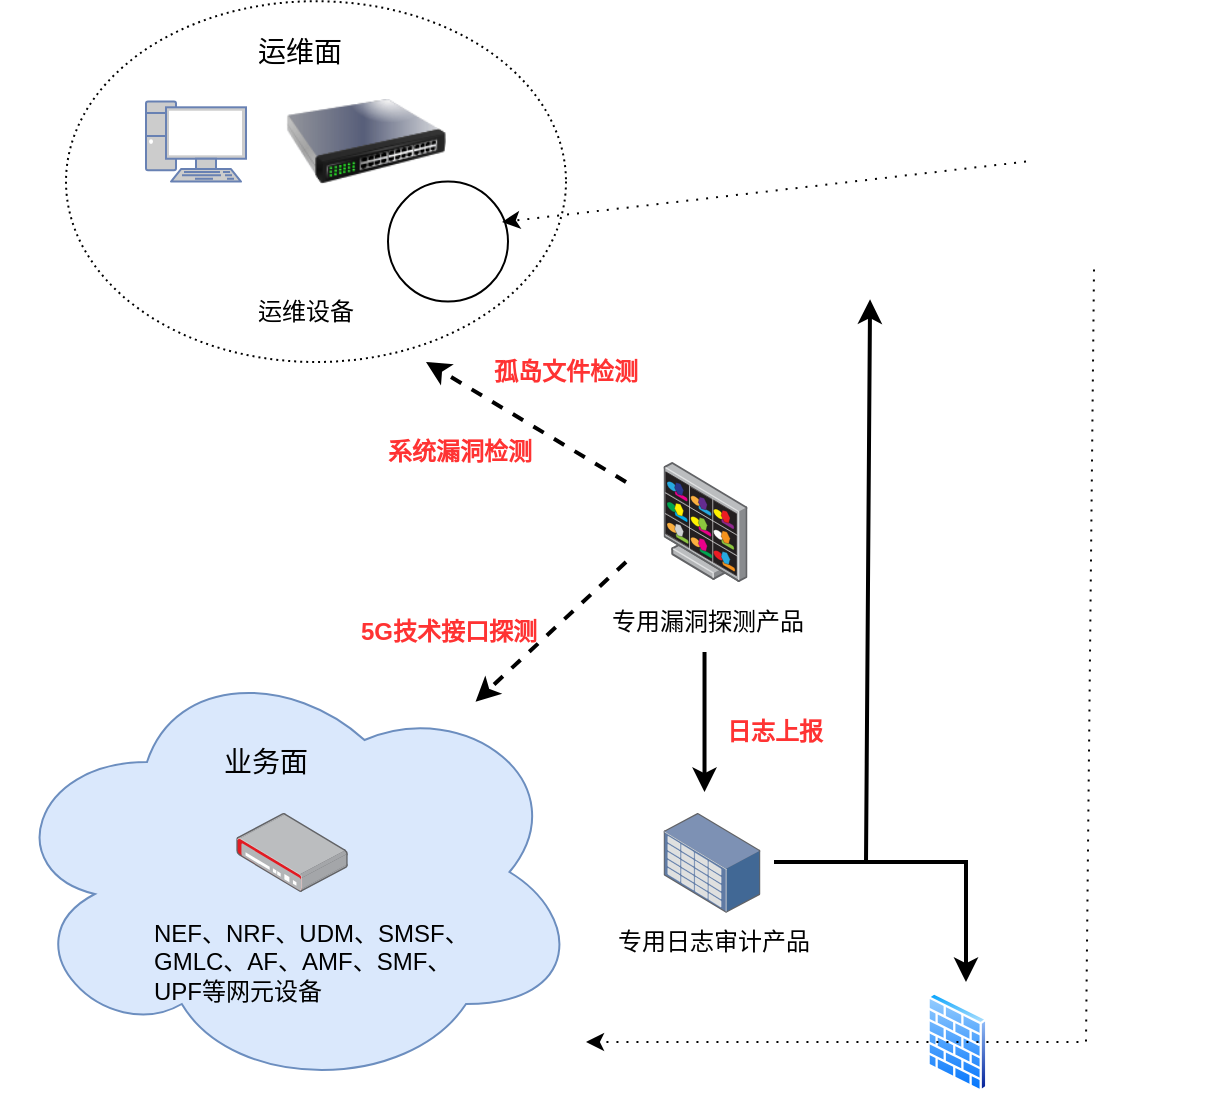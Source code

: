 <mxfile version="26.0.2">
  <diagram name="第 1 页" id="jQHDzBE87T-AuKWXarQF">
    <mxGraphModel dx="794" dy="446" grid="1" gridSize="10" guides="1" tooltips="1" connect="1" arrows="1" fold="1" page="1" pageScale="1" pageWidth="827" pageHeight="1169" math="0" shadow="0">
      <root>
        <mxCell id="0" />
        <mxCell id="1" parent="0" />
        <mxCell id="7_sWBEAfQF-QPwH51Nvz-1" value="" style="ellipse;shape=cloud;whiteSpace=wrap;html=1;fillColor=#dae8fc;strokeColor=#6c8ebf;" parent="1" vertex="1">
          <mxGeometry x="28" y="435" width="290" height="220" as="geometry" />
        </mxCell>
        <mxCell id="7_sWBEAfQF-QPwH51Nvz-2" value="" style="image;points=[];aspect=fixed;html=1;align=center;shadow=0;dashed=0;image=img/lib/allied_telesis/security/Router_VPN.svg;" parent="1" vertex="1">
          <mxGeometry x="145.1" y="515.4" width="55.8" height="39.6" as="geometry" />
        </mxCell>
        <mxCell id="7_sWBEAfQF-QPwH51Nvz-3" value="NEF、NRF、UDM、SMSF、GMLC、AF、AMF、SMF、UPF等网元设备" style="text;strokeColor=none;fillColor=none;align=left;verticalAlign=middle;spacingLeft=4;spacingRight=4;overflow=hidden;points=[[0,0.5],[1,0.5]];portConstraint=eastwest;rotatable=0;whiteSpace=wrap;html=1;" parent="1" vertex="1">
          <mxGeometry x="98" y="565" width="170" height="50" as="geometry" />
        </mxCell>
        <mxCell id="7_sWBEAfQF-QPwH51Nvz-4" value="" style="ellipse;whiteSpace=wrap;html=1;dashed=1;dashPattern=1 2;" parent="1" vertex="1">
          <mxGeometry x="60" y="109.6" width="250" height="180.4" as="geometry" />
        </mxCell>
        <mxCell id="7_sWBEAfQF-QPwH51Nvz-6" value="" style="fontColor=#0066CC;verticalAlign=top;verticalLabelPosition=bottom;labelPosition=center;align=center;html=1;outlineConnect=0;fillColor=#CCCCCC;strokeColor=#6881B3;gradientColor=none;gradientDirection=north;strokeWidth=2;shape=mxgraph.networks.pc;" parent="1" vertex="1">
          <mxGeometry x="100" y="159.8" width="50" height="40" as="geometry" />
        </mxCell>
        <mxCell id="7_sWBEAfQF-QPwH51Nvz-7" value="" style="image;html=1;image=img/lib/clip_art/networking/Switch_128x128.png" parent="1" vertex="1">
          <mxGeometry x="170" y="139.8" width="80" height="80" as="geometry" />
        </mxCell>
        <mxCell id="7_sWBEAfQF-QPwH51Nvz-8" value="运维设备" style="text;strokeColor=none;fillColor=none;align=left;verticalAlign=middle;spacingLeft=4;spacingRight=4;overflow=hidden;points=[[0,0.5],[1,0.5]];portConstraint=eastwest;rotatable=0;whiteSpace=wrap;html=1;" parent="1" vertex="1">
          <mxGeometry x="150" y="250" width="80" height="30" as="geometry" />
        </mxCell>
        <mxCell id="7_sWBEAfQF-QPwH51Nvz-9" value="&lt;font style=&quot;font-size: 14px;&quot;&gt;运维面&lt;/font&gt;" style="text;strokeColor=none;fillColor=none;align=left;verticalAlign=middle;spacingLeft=4;spacingRight=4;overflow=hidden;points=[[0,0.5],[1,0.5]];portConstraint=eastwest;rotatable=0;whiteSpace=wrap;html=1;" parent="1" vertex="1">
          <mxGeometry x="150" y="120" width="80" height="30" as="geometry" />
        </mxCell>
        <mxCell id="7_sWBEAfQF-QPwH51Nvz-10" value="&lt;font style=&quot;font-size: 14px;&quot;&gt;业务面&lt;/font&gt;" style="text;strokeColor=none;fillColor=none;align=left;verticalAlign=middle;spacingLeft=4;spacingRight=4;overflow=hidden;points=[[0,0.5],[1,0.5]];portConstraint=eastwest;rotatable=0;whiteSpace=wrap;html=1;" parent="1" vertex="1">
          <mxGeometry x="133" y="474.8" width="80" height="30" as="geometry" />
        </mxCell>
        <mxCell id="7_sWBEAfQF-QPwH51Nvz-11" value="" style="image;points=[];aspect=fixed;html=1;align=center;shadow=0;dashed=0;image=img/lib/allied_telesis/security/DVS_Surveillance_Monitor.svg;" parent="1" vertex="1">
          <mxGeometry x="358.76" y="340" width="42" height="60" as="geometry" />
        </mxCell>
        <mxCell id="7_sWBEAfQF-QPwH51Nvz-12" value="专用漏洞探测产品" style="text;strokeColor=none;fillColor=none;align=left;verticalAlign=middle;spacingLeft=4;spacingRight=4;overflow=hidden;points=[[0,0.5],[1,0.5]];portConstraint=eastwest;rotatable=0;whiteSpace=wrap;html=1;" parent="1" vertex="1">
          <mxGeometry x="326.76" y="405" width="106" height="30" as="geometry" />
        </mxCell>
        <mxCell id="7_sWBEAfQF-QPwH51Nvz-16" value="" style="endArrow=classic;html=1;rounded=0;dashed=1;strokeWidth=2;" parent="1" edge="1">
          <mxGeometry width="50" height="50" relative="1" as="geometry">
            <mxPoint x="340" y="350" as="sourcePoint" />
            <mxPoint x="240" y="290" as="targetPoint" />
          </mxGeometry>
        </mxCell>
        <mxCell id="7_sWBEAfQF-QPwH51Nvz-17" value="" style="endArrow=classic;html=1;rounded=0;strokeWidth=2;" parent="1" edge="1">
          <mxGeometry width="50" height="50" relative="1" as="geometry">
            <mxPoint x="379.26" y="435" as="sourcePoint" />
            <mxPoint x="379.26" y="505" as="targetPoint" />
          </mxGeometry>
        </mxCell>
        <mxCell id="7_sWBEAfQF-QPwH51Nvz-18" value="" style="image;points=[];aspect=fixed;html=1;align=center;shadow=0;dashed=0;image=img/lib/allied_telesis/storage/Datacenter_Server_Storage_Unit_Large.svg;" parent="1" vertex="1">
          <mxGeometry x="358.76" y="515.4" width="48.48" height="50" as="geometry" />
        </mxCell>
        <mxCell id="7_sWBEAfQF-QPwH51Nvz-19" value="专用日志审计产品" style="text;strokeColor=none;fillColor=none;align=left;verticalAlign=middle;spacingLeft=4;spacingRight=4;overflow=hidden;points=[[0,0.5],[1,0.5]];portConstraint=eastwest;rotatable=0;whiteSpace=wrap;html=1;" parent="1" vertex="1">
          <mxGeometry x="330" y="565.4" width="106" height="30" as="geometry" />
        </mxCell>
        <mxCell id="7_sWBEAfQF-QPwH51Nvz-23" value="&lt;font color=&quot;#ff3333&quot;&gt;孤岛文件检测&lt;/font&gt;" style="text;strokeColor=none;fillColor=none;align=left;verticalAlign=middle;spacingLeft=4;spacingRight=4;overflow=hidden;points=[[0,0.5],[1,0.5]];portConstraint=eastwest;rotatable=0;whiteSpace=wrap;html=1;fontStyle=1" parent="1" vertex="1">
          <mxGeometry x="268" y="280" width="82" height="30" as="geometry" />
        </mxCell>
        <mxCell id="7_sWBEAfQF-QPwH51Nvz-24" value="&lt;font color=&quot;#ff3333&quot;&gt;系统漏洞检测&lt;/font&gt;" style="text;strokeColor=none;fillColor=none;align=left;verticalAlign=middle;spacingLeft=4;spacingRight=4;overflow=hidden;points=[[0,0.5],[1,0.5]];portConstraint=eastwest;rotatable=0;whiteSpace=wrap;html=1;fontStyle=1" parent="1" vertex="1">
          <mxGeometry x="215" y="320" width="82" height="30" as="geometry" />
        </mxCell>
        <mxCell id="7_sWBEAfQF-QPwH51Nvz-25" value="&lt;font color=&quot;#ff3333&quot;&gt;5G技术接口探测&lt;/font&gt;" style="text;html=1;align=center;verticalAlign=middle;resizable=0;points=[];autosize=1;strokeColor=none;fillColor=none;fontStyle=1" parent="1" vertex="1">
          <mxGeometry x="196" y="410" width="110" height="30" as="geometry" />
        </mxCell>
        <mxCell id="7_sWBEAfQF-QPwH51Nvz-26" value="&lt;font color=&quot;#ff3333&quot;&gt;日志上报&lt;/font&gt;" style="text;html=1;align=center;verticalAlign=middle;resizable=0;points=[];autosize=1;strokeColor=none;fillColor=none;fontStyle=1" parent="1" vertex="1">
          <mxGeometry x="379" y="460" width="70" height="30" as="geometry" />
        </mxCell>
        <mxCell id="Zv0glXcMbAM8p0TgQcGd-1" value="" style="endArrow=classic;html=1;rounded=0;dashed=1;strokeWidth=2;" edge="1" parent="1" target="7_sWBEAfQF-QPwH51Nvz-1">
          <mxGeometry width="50" height="50" relative="1" as="geometry">
            <mxPoint x="340" y="390" as="sourcePoint" />
            <mxPoint x="240" y="310" as="targetPoint" />
          </mxGeometry>
        </mxCell>
        <mxCell id="Zv0glXcMbAM8p0TgQcGd-4" value="" style="ellipse;whiteSpace=wrap;html=1;aspect=fixed;" vertex="1" parent="1">
          <mxGeometry x="221" y="199.8" width="60" height="60" as="geometry" />
        </mxCell>
        <mxCell id="Zv0glXcMbAM8p0TgQcGd-3" value="" style="shape=image;html=1;verticalAlign=top;verticalLabelPosition=bottom;labelBackgroundColor=#ffffff;imageAspect=0;aspect=fixed;image=https://cdn1.iconfinder.com/data/icons/competitive-strategy-and-corporate-training/512/570_Cybercrime_horse_internet_trojan_virus_cyber_spot_security-128.png" vertex="1" parent="1">
          <mxGeometry x="227" y="205.8" width="48" height="48" as="geometry" />
        </mxCell>
        <mxCell id="Zv0glXcMbAM8p0TgQcGd-6" value="" style="shape=image;html=1;verticalAlign=top;verticalLabelPosition=bottom;labelBackgroundColor=#ffffff;imageAspect=0;aspect=fixed;image=https://cdn0.iconfinder.com/data/icons/kameleon-free-pack/110/Hacker-128.png" vertex="1" parent="1">
          <mxGeometry x="510" y="115.8" width="128" height="128" as="geometry" />
        </mxCell>
        <mxCell id="Zv0glXcMbAM8p0TgQcGd-7" value="" style="endArrow=classic;html=1;rounded=0;entryX=0.95;entryY=0.337;entryDx=0;entryDy=0;entryPerimeter=0;dashed=1;dashPattern=1 4;" edge="1" parent="1" target="Zv0glXcMbAM8p0TgQcGd-4">
          <mxGeometry width="50" height="50" relative="1" as="geometry">
            <mxPoint x="540" y="189.8" as="sourcePoint" />
            <mxPoint x="590" y="139.8" as="targetPoint" />
          </mxGeometry>
        </mxCell>
        <mxCell id="Zv0glXcMbAM8p0TgQcGd-8" value="" style="shape=image;html=1;verticalAlign=top;verticalLabelPosition=bottom;labelBackgroundColor=#ffffff;imageAspect=0;aspect=fixed;image=https://cdn4.iconfinder.com/data/icons/office-time/512/21-128.png" vertex="1" parent="1">
          <mxGeometry x="420" y="189.4" width="70.4" height="70.4" as="geometry" />
        </mxCell>
        <mxCell id="Zv0glXcMbAM8p0TgQcGd-9" value="" style="endArrow=classic;html=1;rounded=0;entryX=0.597;entryY=0.984;entryDx=0;entryDy=0;entryPerimeter=0;strokeWidth=2;" edge="1" parent="1" target="Zv0glXcMbAM8p0TgQcGd-8">
          <mxGeometry width="50" height="50" relative="1" as="geometry">
            <mxPoint x="414" y="540" as="sourcePoint" />
            <mxPoint x="464" y="490" as="targetPoint" />
            <Array as="points">
              <mxPoint x="460" y="540" />
            </Array>
          </mxGeometry>
        </mxCell>
        <mxCell id="Zv0glXcMbAM8p0TgQcGd-11" value="" style="image;aspect=fixed;perimeter=ellipsePerimeter;html=1;align=center;shadow=0;dashed=0;spacingTop=3;image=img/lib/active_directory/firewall.svg;" vertex="1" parent="1">
          <mxGeometry x="490.4" y="605" width="30.5" height="50" as="geometry" />
        </mxCell>
        <mxCell id="Zv0glXcMbAM8p0TgQcGd-16" value="" style="endArrow=classic;html=1;rounded=0;exitX=0.5;exitY=1;exitDx=0;exitDy=0;dashed=1;dashPattern=1 4;" edge="1" parent="1" source="Zv0glXcMbAM8p0TgQcGd-6">
          <mxGeometry width="50" height="50" relative="1" as="geometry">
            <mxPoint x="380" y="390" as="sourcePoint" />
            <mxPoint x="320" y="630" as="targetPoint" />
            <Array as="points">
              <mxPoint x="570" y="630" />
            </Array>
          </mxGeometry>
        </mxCell>
        <mxCell id="Zv0glXcMbAM8p0TgQcGd-17" value="" style="endArrow=classic;html=1;rounded=0;strokeWidth=2;" edge="1" parent="1">
          <mxGeometry width="50" height="50" relative="1" as="geometry">
            <mxPoint x="414" y="540" as="sourcePoint" />
            <mxPoint x="510" y="600" as="targetPoint" />
            <Array as="points">
              <mxPoint x="510" y="540" />
            </Array>
          </mxGeometry>
        </mxCell>
      </root>
    </mxGraphModel>
  </diagram>
</mxfile>
